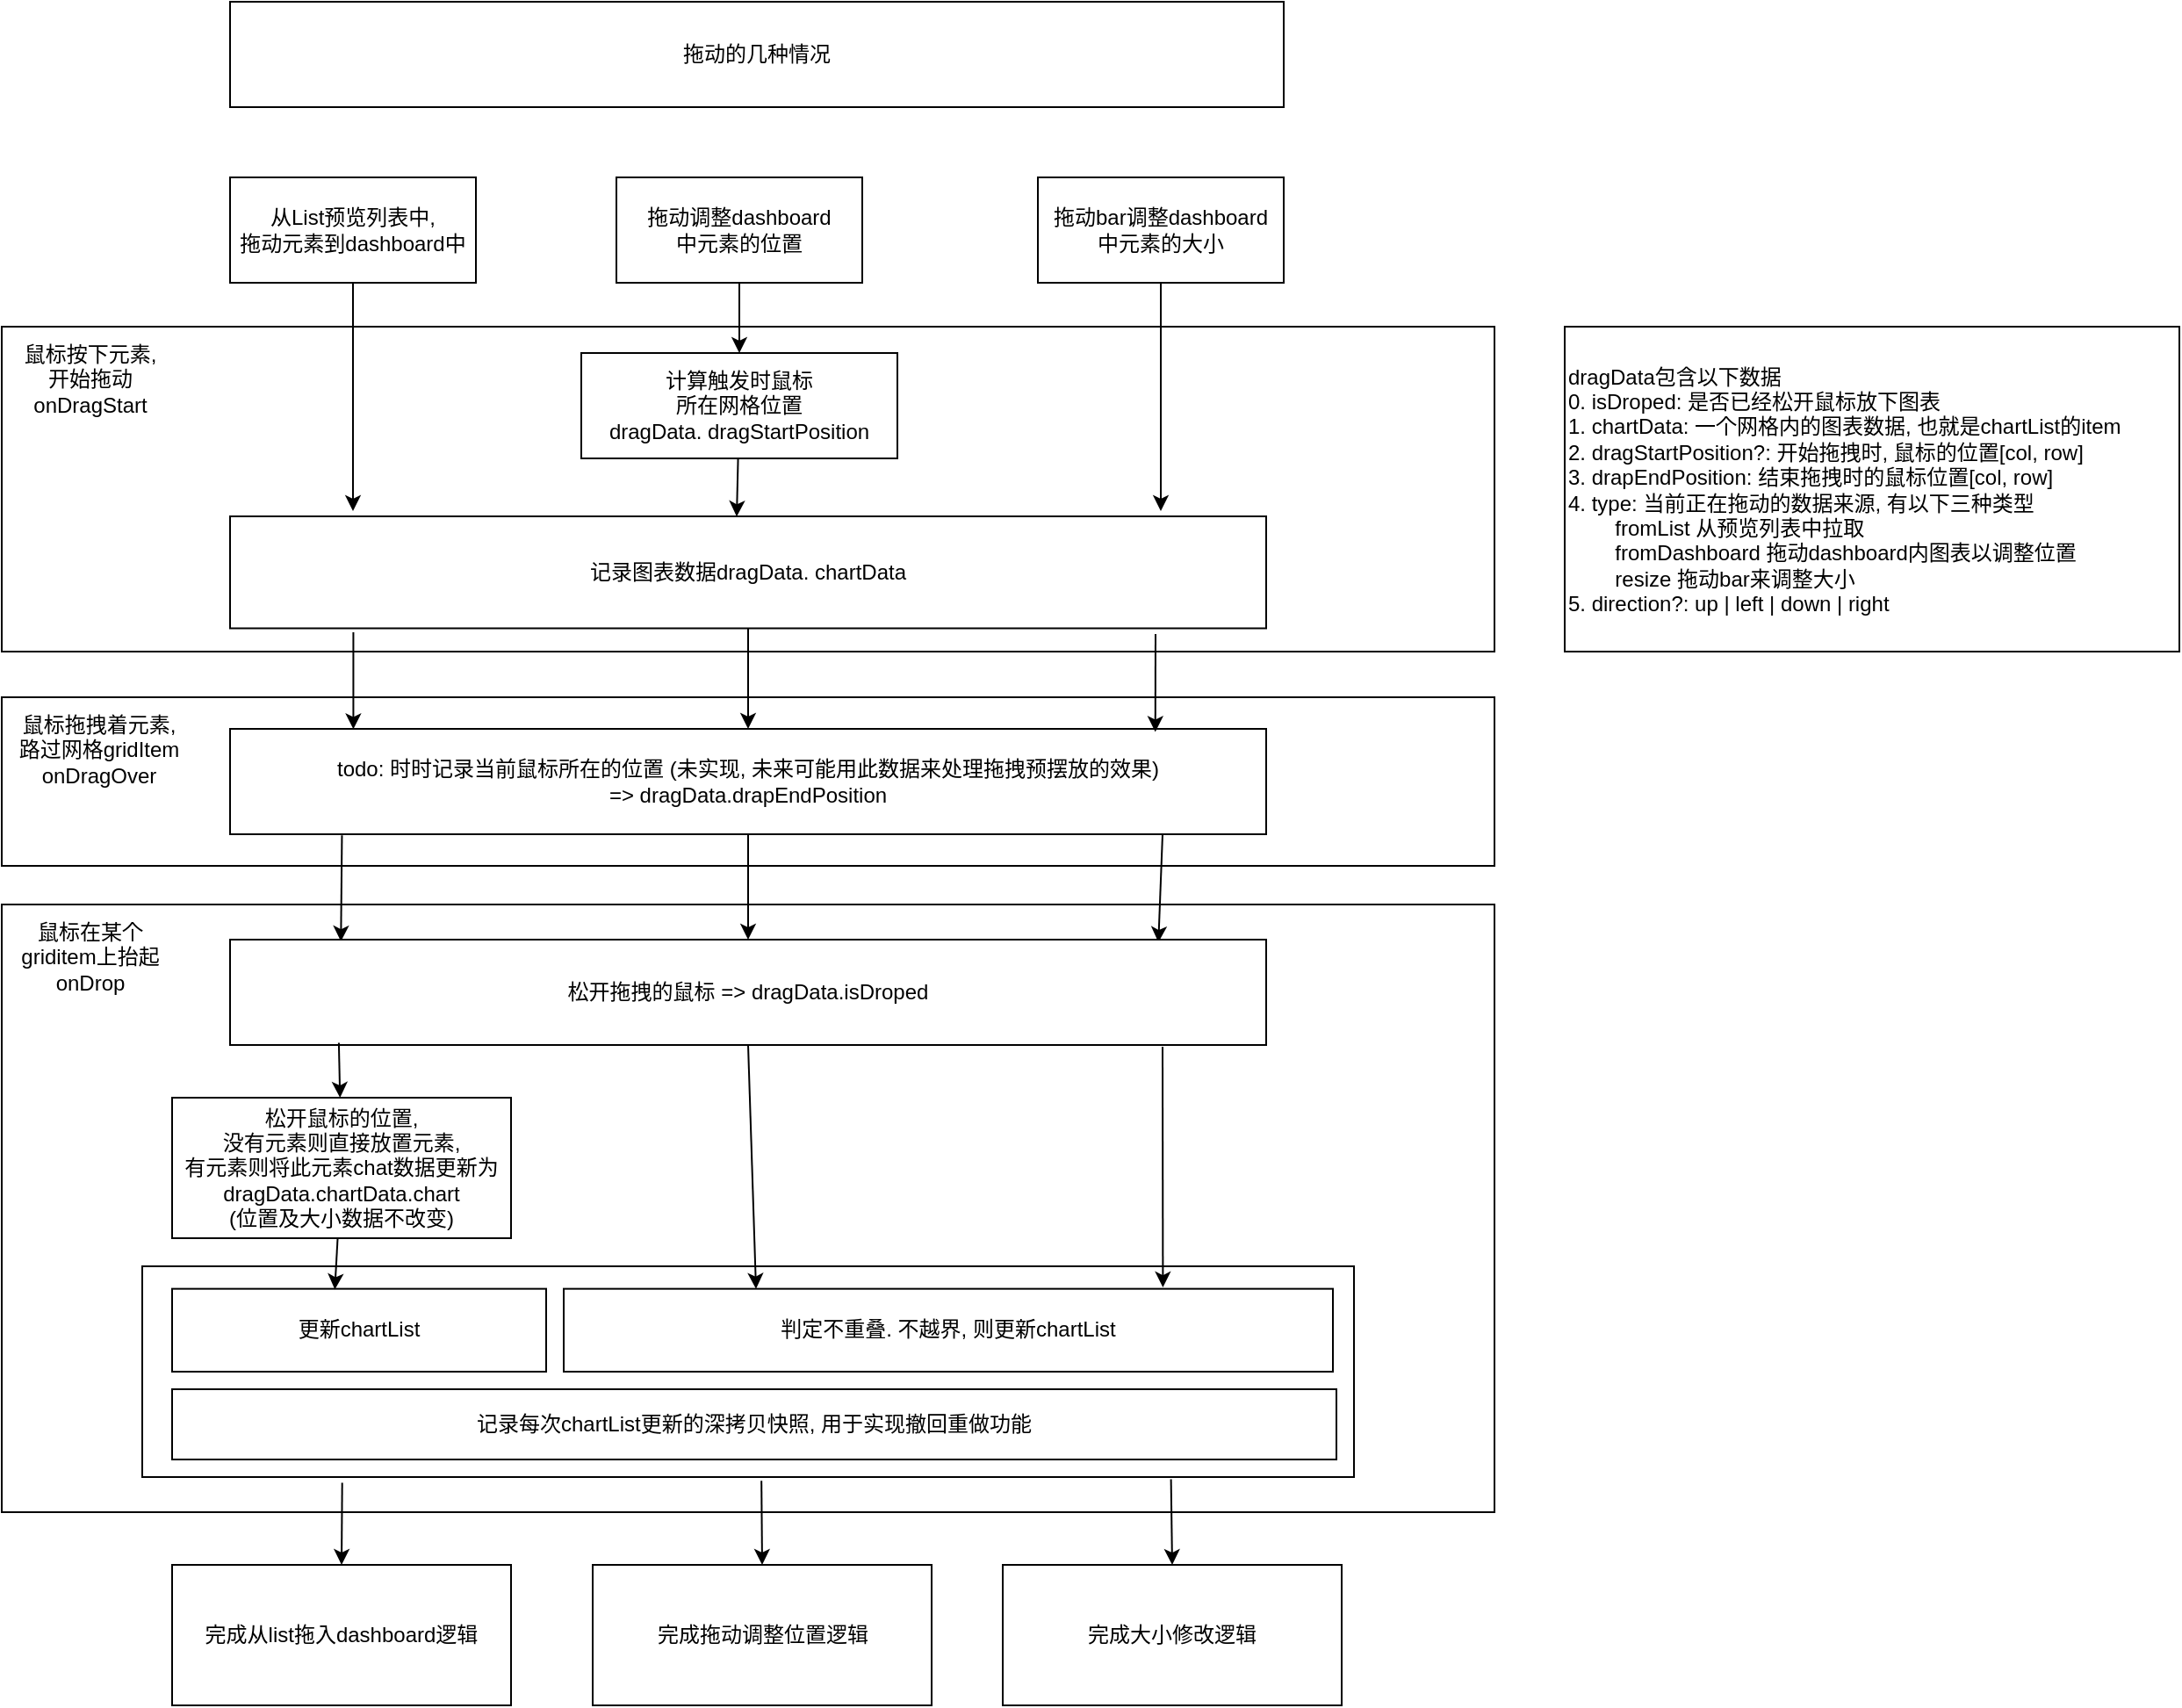 <mxfile>
    <diagram id="UghiV72dZWhiVNQqQPQX" name="第 1 页">
        <mxGraphModel dx="-789" dy="1078" grid="1" gridSize="10" guides="1" tooltips="1" connect="1" arrows="1" fold="1" page="1" pageScale="1" pageWidth="827" pageHeight="1169" math="0" shadow="0">
            <root>
                <mxCell id="0"/>
                <mxCell id="1" parent="0"/>
                <mxCell id="2" value="" style="rounded=0;whiteSpace=wrap;html=1;" parent="1" vertex="1">
                    <mxGeometry x="2640" y="774" width="850" height="346" as="geometry"/>
                </mxCell>
                <mxCell id="3" value="拖动的几种情况" style="rounded=0;whiteSpace=wrap;html=1;" parent="1" vertex="1">
                    <mxGeometry x="2770" y="260" width="600" height="60" as="geometry"/>
                </mxCell>
                <mxCell id="4" value="从List预览列表中,&lt;br&gt;拖动元素到dashboard中" style="rounded=0;whiteSpace=wrap;html=1;" parent="1" vertex="1">
                    <mxGeometry x="2770" y="360" width="140" height="60" as="geometry"/>
                </mxCell>
                <mxCell id="5" value="拖动调整dashboard&lt;br&gt;中元素的位置" style="rounded=0;whiteSpace=wrap;html=1;" parent="1" vertex="1">
                    <mxGeometry x="2990" y="360" width="140" height="60" as="geometry"/>
                </mxCell>
                <mxCell id="6" value="&lt;div&gt;拖动bar调整dashboard&lt;/div&gt;&lt;div&gt;中元素的大小&lt;/div&gt;" style="rounded=0;whiteSpace=wrap;html=1;" parent="1" vertex="1">
                    <mxGeometry x="3230" y="360" width="140" height="60" as="geometry"/>
                </mxCell>
                <mxCell id="7" value="" style="rounded=0;whiteSpace=wrap;html=1;" parent="1" vertex="1">
                    <mxGeometry x="2640" y="445" width="850" height="185" as="geometry"/>
                </mxCell>
                <mxCell id="8" value="鼠标按下元素,&lt;br&gt;开始拖动&lt;br&gt;onDragStart" style="text;html=1;align=center;verticalAlign=middle;resizable=0;points=[];autosize=1;strokeColor=none;fillColor=none;" parent="1" vertex="1">
                    <mxGeometry x="2640" y="445" width="100" height="60" as="geometry"/>
                </mxCell>
                <mxCell id="9" value="记录图表数据dragData.&lt;span style=&quot;text-align: left;&quot;&gt;&amp;nbsp;chartData&lt;/span&gt;" style="rounded=0;whiteSpace=wrap;html=1;" parent="1" vertex="1">
                    <mxGeometry x="2770" y="553" width="590" height="63.75" as="geometry"/>
                </mxCell>
                <mxCell id="10" style="edgeStyle=none;html=1;" parent="1" source="4" edge="1">
                    <mxGeometry relative="1" as="geometry">
                        <mxPoint x="2840" y="550" as="targetPoint"/>
                    </mxGeometry>
                </mxCell>
                <mxCell id="11" style="edgeStyle=none;html=1;entryX=0.5;entryY=0;entryDx=0;entryDy=0;" parent="1" source="5" target="25" edge="1">
                    <mxGeometry relative="1" as="geometry">
                        <mxPoint x="3060" y="490" as="targetPoint"/>
                    </mxGeometry>
                </mxCell>
                <mxCell id="12" style="edgeStyle=none;html=1;" parent="1" source="6" edge="1">
                    <mxGeometry relative="1" as="geometry">
                        <mxPoint x="3300" y="550" as="targetPoint"/>
                    </mxGeometry>
                </mxCell>
                <mxCell id="13" value="" style="rounded=0;whiteSpace=wrap;html=1;" parent="1" vertex="1">
                    <mxGeometry x="2640" y="656" width="850" height="96" as="geometry"/>
                </mxCell>
                <mxCell id="14" value="鼠标拖拽着元素,&lt;br&gt;路过网格gridItem&lt;br&gt;onDragOver" style="text;html=1;align=center;verticalAlign=middle;resizable=0;points=[];autosize=1;strokeColor=none;fillColor=none;" parent="1" vertex="1">
                    <mxGeometry x="2640" y="656" width="110" height="60" as="geometry"/>
                </mxCell>
                <mxCell id="15" style="edgeStyle=none;html=1;entryX=0.107;entryY=0.017;entryDx=0;entryDy=0;entryPerimeter=0;exitX=0.108;exitY=1.01;exitDx=0;exitDy=0;exitPerimeter=0;" parent="1" source="16" target="26" edge="1">
                    <mxGeometry relative="1" as="geometry"/>
                </mxCell>
                <mxCell id="16" value="todo: 时时记录当前鼠标所在的位置 (未实现, 未来可能用此数据来处理拖拽预摆放的效果)&lt;br&gt;=&amp;gt; dragData.drapEndPosition" style="rounded=0;whiteSpace=wrap;html=1;" parent="1" vertex="1">
                    <mxGeometry x="2770" y="674" width="590" height="60" as="geometry"/>
                </mxCell>
                <mxCell id="17" value="鼠标在某个&lt;br&gt;griditem上抬起&lt;br&gt;onDrop" style="text;html=1;align=center;verticalAlign=middle;resizable=0;points=[];autosize=1;strokeColor=none;fillColor=none;" parent="1" vertex="1">
                    <mxGeometry x="2640" y="774" width="100" height="60" as="geometry"/>
                </mxCell>
                <mxCell id="18" style="edgeStyle=none;html=1;entryX=0.119;entryY=0.003;entryDx=0;entryDy=0;entryPerimeter=0;exitX=0.119;exitY=1.035;exitDx=0;exitDy=0;exitPerimeter=0;" parent="1" source="9" target="16" edge="1">
                    <mxGeometry relative="1" as="geometry">
                        <mxPoint x="2838.16" y="846.52" as="targetPoint"/>
                    </mxGeometry>
                </mxCell>
                <mxCell id="19" style="edgeStyle=none;html=1;exitX=0.5;exitY=1;exitDx=0;exitDy=0;" parent="1" source="9" target="16" edge="1">
                    <mxGeometry relative="1" as="geometry">
                        <mxPoint x="3060" y="730" as="targetPoint"/>
                        <mxPoint x="3060" y="670" as="sourcePoint"/>
                    </mxGeometry>
                </mxCell>
                <mxCell id="20" style="edgeStyle=none;html=1;entryX=0.893;entryY=0.029;entryDx=0;entryDy=0;entryPerimeter=0;" parent="1" target="16" edge="1">
                    <mxGeometry relative="1" as="geometry">
                        <mxPoint x="3340" y="848.5" as="targetPoint"/>
                        <mxPoint x="3297" y="620" as="sourcePoint"/>
                    </mxGeometry>
                </mxCell>
                <mxCell id="21" value="" style="endArrow=classic;html=1;entryX=0.5;entryY=0;entryDx=0;entryDy=0;" parent="1" source="16" target="26" edge="1">
                    <mxGeometry width="50" height="50" relative="1" as="geometry">
                        <mxPoint x="3060" y="852" as="sourcePoint"/>
                        <mxPoint x="3068.5" y="752" as="targetPoint"/>
                    </mxGeometry>
                </mxCell>
                <mxCell id="22" value="" style="endArrow=classic;html=1;entryX=0.896;entryY=0.025;entryDx=0;entryDy=0;exitX=0.9;exitY=1;exitDx=0;exitDy=0;exitPerimeter=0;entryPerimeter=0;" parent="1" source="16" target="26" edge="1">
                    <mxGeometry width="50" height="50" relative="1" as="geometry">
                        <mxPoint x="3340" y="782" as="sourcePoint"/>
                        <mxPoint x="3301.55" y="750.86" as="targetPoint"/>
                    </mxGeometry>
                </mxCell>
                <mxCell id="23" value="&lt;div style=&quot;&quot;&gt;&lt;span style=&quot;background-color: initial;&quot;&gt;dragData包含以下数据&lt;/span&gt;&lt;/div&gt;&lt;div style=&quot;&quot;&gt;&lt;span style=&quot;background-color: initial;&quot;&gt;0. isDroped: 是否已经松开鼠标放下图表&lt;/span&gt;&lt;span style=&quot;background-color: initial;&quot;&gt;&amp;nbsp;&lt;/span&gt;&lt;/div&gt;&lt;div style=&quot;&quot;&gt;&lt;span style=&quot;background-color: initial;&quot;&gt;1. chartData: 一个网格内的图表数据,&amp;nbsp;&lt;/span&gt;&lt;span style=&quot;background-color: initial;&quot;&gt;也就是chartList的item&lt;/span&gt;&lt;/div&gt;&lt;div style=&quot;&quot;&gt;&lt;span style=&quot;background-color: initial;&quot;&gt;2. dragStartPosition?: 开始拖拽时, 鼠标的位置[col, row]&lt;/span&gt;&lt;/div&gt;&lt;span style=&quot;border-color: var(--border-color);&quot;&gt;3. drapEndPosition: 结束拖拽时的鼠标位置&lt;/span&gt;[col, row]&lt;br&gt;&lt;div style=&quot;&quot;&gt;&lt;span style=&quot;background-color: initial;&quot;&gt;4. type: 当前正在拖动的数据来源, 有以下三种类型&lt;/span&gt;&lt;/div&gt;&lt;div style=&quot;&quot;&gt;&lt;span style=&quot;background-color: initial;&quot;&gt;&lt;span style=&quot;&quot;&gt;&#9;&lt;/span&gt;&lt;span style=&quot;&quot;&gt;&#9;&lt;/span&gt;&lt;span style=&quot;&quot;&gt;&#9;&lt;/span&gt;&lt;span style=&quot;white-space: pre;&quot;&gt;&#9;&lt;/span&gt;fromList 从预览列表中拉取&lt;/span&gt;&lt;/div&gt;&lt;span style=&quot;&quot;&gt;&lt;span style=&quot;&quot;&gt;&#9;&lt;span style=&quot;&quot;&gt;&#9;&lt;/span&gt;&lt;/span&gt;&lt;span style=&quot;&quot;&gt;&#9;&lt;/span&gt;&lt;span style=&quot;&quot;&gt;&#9;&lt;/span&gt;&lt;span style=&quot;&quot;&gt;&#9;&lt;/span&gt;&lt;span style=&quot;&quot;&gt;&#9;&lt;/span&gt;&lt;span style=&quot;white-space: pre;&quot;&gt;&#9;&lt;/span&gt;fromDashboard 拖动dashboard内图表以调整位置&lt;br&gt;&lt;span style=&quot;&quot;&gt;&#9;&lt;/span&gt;&lt;span style=&quot;&quot;&gt;&#9;&lt;/span&gt;&lt;/span&gt;&lt;span style=&quot;&quot;&gt;&#9;&lt;/span&gt;&lt;span style=&quot;&quot;&gt;&#9;&lt;/span&gt;&lt;span style=&quot;&quot;&gt;&#9;&lt;/span&gt;&lt;span style=&quot;&quot;&gt;&#9;&lt;/span&gt;&lt;span style=&quot;white-space: pre;&quot;&gt;&#9;&lt;/span&gt;resize 拖动bar来调整大小&lt;br&gt;&lt;span style=&quot;&quot;&gt;5. direction?: up | left | down | right&amp;nbsp;&lt;br&gt;&lt;/span&gt;" style="rounded=0;whiteSpace=wrap;html=1;align=left;" parent="1" vertex="1">
                    <mxGeometry x="3530" y="445" width="350" height="185" as="geometry"/>
                </mxCell>
                <mxCell id="24" style="edgeStyle=none;html=1;entryX=0.489;entryY=0.002;entryDx=0;entryDy=0;entryPerimeter=0;" parent="1" source="25" target="9" edge="1">
                    <mxGeometry relative="1" as="geometry"/>
                </mxCell>
                <mxCell id="25" value="计算触发时鼠标&lt;br&gt;所在网格位置&lt;br&gt;dragData.&lt;span style=&quot;text-align: left;&quot;&gt;&amp;nbsp;dragStartPosition&lt;/span&gt;" style="rounded=0;whiteSpace=wrap;html=1;" parent="1" vertex="1">
                    <mxGeometry x="2970" y="460" width="180" height="60" as="geometry"/>
                </mxCell>
                <mxCell id="26" value="松开拖拽的鼠标 =&amp;gt; dragData.&lt;span style=&quot;text-align: left;&quot;&gt;isDroped&lt;/span&gt;" style="rounded=0;whiteSpace=wrap;html=1;" parent="1" vertex="1">
                    <mxGeometry x="2770" y="794" width="590" height="60" as="geometry"/>
                </mxCell>
                <mxCell id="27" value="" style="endArrow=classic;html=1;exitX=0.105;exitY=0.98;exitDx=0;exitDy=0;exitPerimeter=0;" parent="1" source="26" target="28" edge="1">
                    <mxGeometry width="50" height="50" relative="1" as="geometry">
                        <mxPoint x="2710" y="964" as="sourcePoint"/>
                        <mxPoint x="2833.329" y="905.084" as="targetPoint"/>
                    </mxGeometry>
                </mxCell>
                <mxCell id="28" value="松开鼠标的位置,&lt;br&gt;没有元素则直接放置元素,&lt;br&gt;有元素则将此元素chat数据更新为&lt;span style=&quot;text-align: left;&quot;&gt;dragData.&lt;/span&gt;&lt;span style=&quot;text-align: left;&quot;&gt;chartData.chart&lt;br&gt;(位置及大小数据不改变)&lt;br&gt;&lt;/span&gt;" style="rounded=0;whiteSpace=wrap;html=1;" parent="1" vertex="1">
                    <mxGeometry x="2737" y="884" width="193" height="80" as="geometry"/>
                </mxCell>
                <mxCell id="29" value="完成从list拖入dashboard逻辑&lt;span style=&quot;text-align: left;&quot;&gt;&lt;br&gt;&lt;/span&gt;" style="rounded=0;whiteSpace=wrap;html=1;" parent="1" vertex="1">
                    <mxGeometry x="2737" y="1150" width="193" height="80" as="geometry"/>
                </mxCell>
                <mxCell id="30" value="完成拖动调整位置逻辑&lt;span style=&quot;text-align: left;&quot;&gt;&lt;br&gt;&lt;/span&gt;" style="rounded=0;whiteSpace=wrap;html=1;" parent="1" vertex="1">
                    <mxGeometry x="2976.5" y="1150" width="193" height="80" as="geometry"/>
                </mxCell>
                <mxCell id="31" value="完成大小修改逻辑" style="rounded=0;whiteSpace=wrap;html=1;" parent="1" vertex="1">
                    <mxGeometry x="3210" y="1150" width="193" height="80" as="geometry"/>
                </mxCell>
                <mxCell id="32" value="" style="rounded=0;whiteSpace=wrap;html=1;" parent="1" vertex="1">
                    <mxGeometry x="2720" y="980" width="690" height="120" as="geometry"/>
                </mxCell>
                <mxCell id="33" value="&lt;span style=&quot;text-align: left;&quot;&gt;更新chartList&lt;br&gt;&lt;/span&gt;" style="rounded=0;whiteSpace=wrap;html=1;" parent="1" vertex="1">
                    <mxGeometry x="2737" y="992.82" width="213" height="47.18" as="geometry"/>
                </mxCell>
                <mxCell id="34" value="&lt;span style=&quot;text-align: left;&quot;&gt;判定不重叠. 不越界, 则更新&lt;/span&gt;&lt;span style=&quot;text-align: left;&quot;&gt;chartList&lt;/span&gt;&lt;span style=&quot;text-align: left;&quot;&gt;&lt;br&gt;&lt;/span&gt;" style="rounded=0;whiteSpace=wrap;html=1;" parent="1" vertex="1">
                    <mxGeometry x="2960" y="992.82" width="438" height="47.18" as="geometry"/>
                </mxCell>
                <mxCell id="35" value="" style="endArrow=classic;html=1;entryX=0.5;entryY=0;entryDx=0;entryDy=0;exitX=0.849;exitY=1.01;exitDx=0;exitDy=0;exitPerimeter=0;" parent="1" source="32" target="31" edge="1">
                    <mxGeometry width="50" height="50" relative="1" as="geometry">
                        <mxPoint x="3290" y="1084" as="sourcePoint"/>
                        <mxPoint x="3353.5" y="1124" as="targetPoint"/>
                    </mxGeometry>
                </mxCell>
                <mxCell id="36" value="" style="endArrow=classic;html=1;exitX=0.511;exitY=1.018;exitDx=0;exitDy=0;exitPerimeter=0;entryX=0.5;entryY=0;entryDx=0;entryDy=0;" parent="1" source="32" target="30" edge="1">
                    <mxGeometry width="50" height="50" relative="1" as="geometry">
                        <mxPoint x="3070" y="1174" as="sourcePoint"/>
                        <mxPoint x="3120" y="1124" as="targetPoint"/>
                    </mxGeometry>
                </mxCell>
                <mxCell id="37" style="edgeStyle=none;html=1;entryX=0.5;entryY=0;entryDx=0;entryDy=0;exitX=0.165;exitY=1.027;exitDx=0;exitDy=0;exitPerimeter=0;" parent="1" source="32" target="29" edge="1">
                    <mxGeometry relative="1" as="geometry"/>
                </mxCell>
                <mxCell id="38" style="edgeStyle=none;html=1;entryX=0.435;entryY=0.008;entryDx=0;entryDy=0;entryPerimeter=0;" parent="1" source="28" target="33" edge="1">
                    <mxGeometry relative="1" as="geometry"/>
                </mxCell>
                <mxCell id="39" value="" style="endArrow=classic;html=1;exitX=0.5;exitY=1;exitDx=0;exitDy=0;entryX=0.25;entryY=0;entryDx=0;entryDy=0;" parent="1" source="26" target="34" edge="1">
                    <mxGeometry width="50" height="50" relative="1" as="geometry">
                        <mxPoint x="2845.45" y="862.8" as="sourcePoint"/>
                        <mxPoint x="3063.675" y="882.4" as="targetPoint"/>
                    </mxGeometry>
                </mxCell>
                <mxCell id="40" value="" style="endArrow=classic;html=1;exitX=0.9;exitY=1.017;exitDx=0;exitDy=0;exitPerimeter=0;entryX=0.779;entryY=-0.017;entryDx=0;entryDy=0;entryPerimeter=0;" parent="1" source="26" target="34" edge="1">
                    <mxGeometry width="50" height="50" relative="1" as="geometry">
                        <mxPoint x="3300" y="854" as="sourcePoint"/>
                        <mxPoint x="3300" y="884" as="targetPoint"/>
                    </mxGeometry>
                </mxCell>
                <mxCell id="41" value="记录每次chartList更新的深拷贝快照, 用于实现撤回重做功能" style="rounded=0;whiteSpace=wrap;html=1;" parent="1" vertex="1">
                    <mxGeometry x="2737" y="1050" width="663" height="40" as="geometry"/>
                </mxCell>
            </root>
        </mxGraphModel>
    </diagram>
</mxfile>
